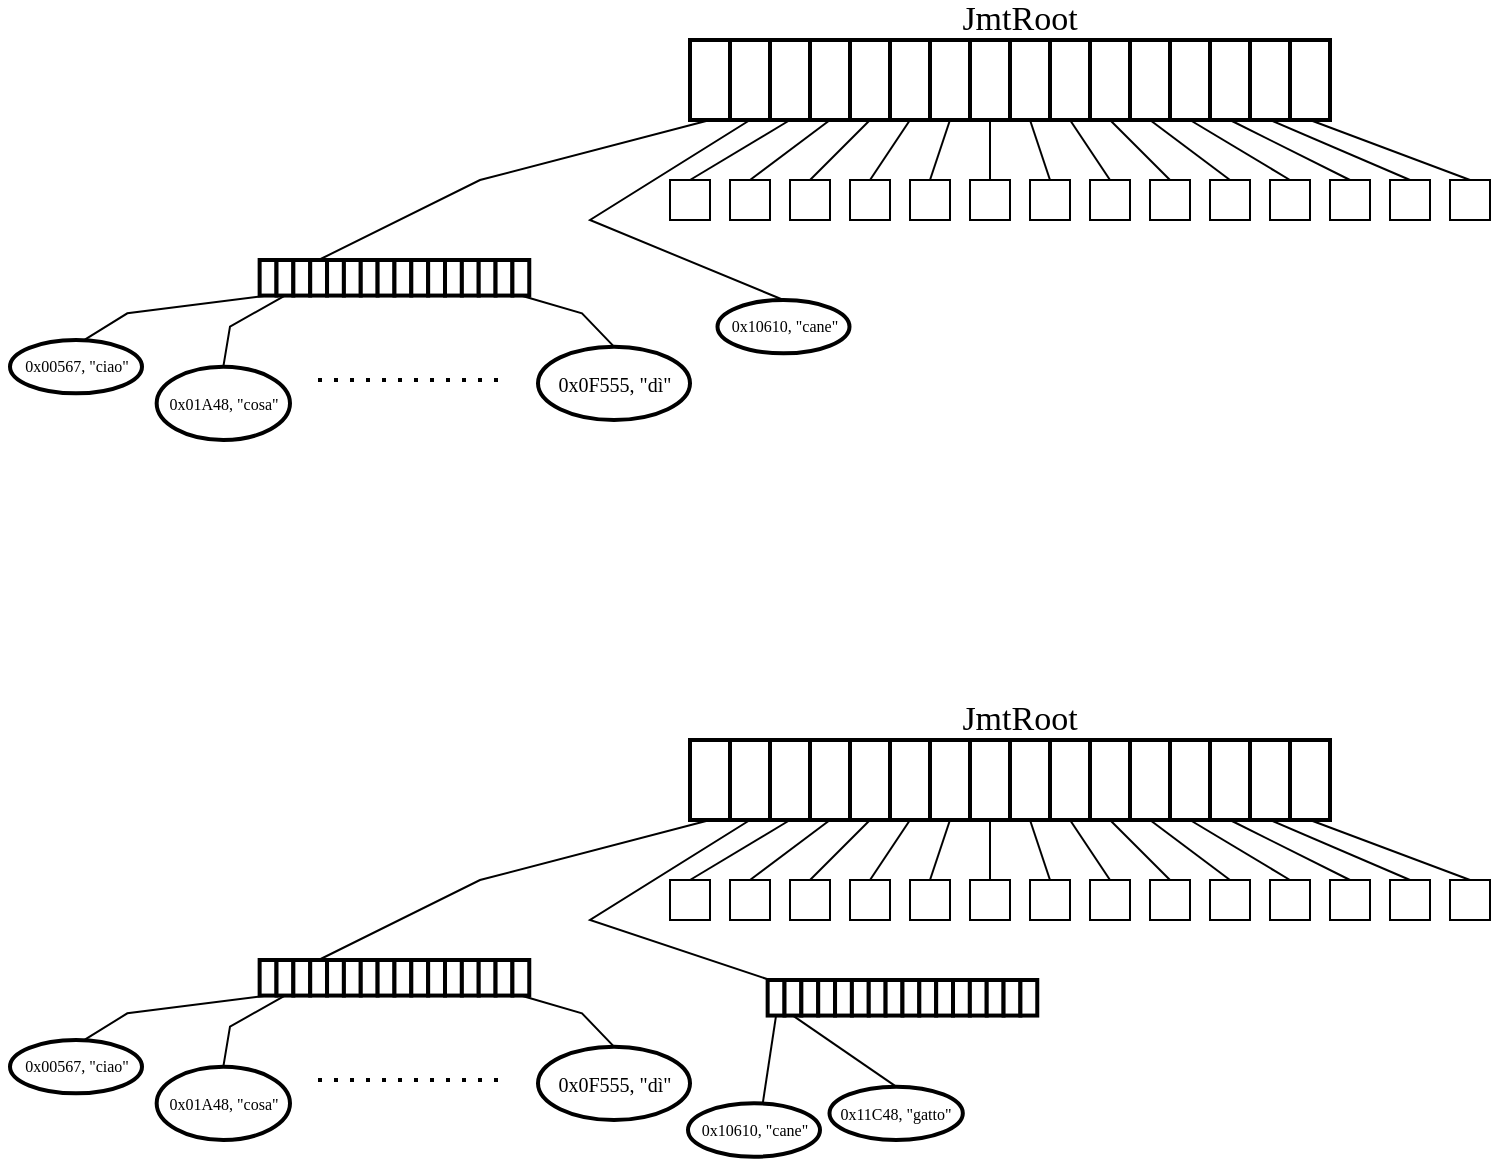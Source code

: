 <mxfile version="28.0.5">
  <diagram name="Pagina-1" id="CWtKIR6qDgWhordfSGdM">
    <mxGraphModel dx="992" dy="502" grid="1" gridSize="10" guides="1" tooltips="1" connect="1" arrows="1" fold="1" page="1" pageScale="1" pageWidth="2339" pageHeight="3300" math="0" shadow="0">
      <root>
        <mxCell id="0" />
        <mxCell id="1" parent="0" />
        <mxCell id="4qUPRxpnoBLBH63eIWVk-262" value="" style="group" vertex="1" connectable="0" parent="1">
          <mxGeometry x="320" y="460" width="470" height="90" as="geometry" />
        </mxCell>
        <mxCell id="4qUPRxpnoBLBH63eIWVk-263" value="" style="group;strokeWidth=2;" vertex="1" connectable="0" parent="4qUPRxpnoBLBH63eIWVk-262">
          <mxGeometry x="70" width="320" height="40" as="geometry" />
        </mxCell>
        <mxCell id="4qUPRxpnoBLBH63eIWVk-264" value="" style="rounded=0;whiteSpace=wrap;html=1;strokeWidth=2;" vertex="1" parent="4qUPRxpnoBLBH63eIWVk-263">
          <mxGeometry width="20" height="40" as="geometry" />
        </mxCell>
        <mxCell id="4qUPRxpnoBLBH63eIWVk-265" value="" style="rounded=0;whiteSpace=wrap;html=1;strokeWidth=2;" vertex="1" parent="4qUPRxpnoBLBH63eIWVk-263">
          <mxGeometry x="20" width="20" height="40" as="geometry" />
        </mxCell>
        <mxCell id="4qUPRxpnoBLBH63eIWVk-266" value="" style="rounded=0;whiteSpace=wrap;html=1;strokeWidth=2;" vertex="1" parent="4qUPRxpnoBLBH63eIWVk-263">
          <mxGeometry x="40" width="20" height="40" as="geometry" />
        </mxCell>
        <mxCell id="4qUPRxpnoBLBH63eIWVk-267" value="" style="rounded=0;whiteSpace=wrap;html=1;strokeWidth=2;" vertex="1" parent="4qUPRxpnoBLBH63eIWVk-263">
          <mxGeometry x="60" width="20" height="40" as="geometry" />
        </mxCell>
        <mxCell id="4qUPRxpnoBLBH63eIWVk-268" value="" style="rounded=0;whiteSpace=wrap;html=1;strokeWidth=2;" vertex="1" parent="4qUPRxpnoBLBH63eIWVk-263">
          <mxGeometry x="80" width="20" height="40" as="geometry" />
        </mxCell>
        <mxCell id="4qUPRxpnoBLBH63eIWVk-269" value="" style="rounded=0;whiteSpace=wrap;html=1;strokeWidth=2;" vertex="1" parent="4qUPRxpnoBLBH63eIWVk-263">
          <mxGeometry x="100" width="20" height="40" as="geometry" />
        </mxCell>
        <mxCell id="4qUPRxpnoBLBH63eIWVk-270" value="" style="rounded=0;whiteSpace=wrap;html=1;strokeWidth=2;" vertex="1" parent="4qUPRxpnoBLBH63eIWVk-263">
          <mxGeometry x="120" width="20" height="40" as="geometry" />
        </mxCell>
        <mxCell id="4qUPRxpnoBLBH63eIWVk-271" value="" style="rounded=0;whiteSpace=wrap;html=1;strokeWidth=2;" vertex="1" parent="4qUPRxpnoBLBH63eIWVk-263">
          <mxGeometry x="140" width="20" height="40" as="geometry" />
        </mxCell>
        <mxCell id="4qUPRxpnoBLBH63eIWVk-272" value="" style="rounded=0;whiteSpace=wrap;html=1;strokeWidth=2;" vertex="1" parent="4qUPRxpnoBLBH63eIWVk-263">
          <mxGeometry x="160" width="20" height="40" as="geometry" />
        </mxCell>
        <mxCell id="4qUPRxpnoBLBH63eIWVk-273" value="" style="rounded=0;whiteSpace=wrap;html=1;strokeWidth=2;" vertex="1" parent="4qUPRxpnoBLBH63eIWVk-263">
          <mxGeometry x="180" width="20" height="40" as="geometry" />
        </mxCell>
        <mxCell id="4qUPRxpnoBLBH63eIWVk-274" value="" style="rounded=0;whiteSpace=wrap;html=1;strokeWidth=2;" vertex="1" parent="4qUPRxpnoBLBH63eIWVk-263">
          <mxGeometry x="200" width="20" height="40" as="geometry" />
        </mxCell>
        <mxCell id="4qUPRxpnoBLBH63eIWVk-275" value="" style="rounded=0;whiteSpace=wrap;html=1;strokeWidth=2;" vertex="1" parent="4qUPRxpnoBLBH63eIWVk-263">
          <mxGeometry x="220" width="20" height="40" as="geometry" />
        </mxCell>
        <mxCell id="4qUPRxpnoBLBH63eIWVk-276" value="" style="rounded=0;whiteSpace=wrap;html=1;strokeWidth=2;" vertex="1" parent="4qUPRxpnoBLBH63eIWVk-263">
          <mxGeometry x="240" width="20" height="40" as="geometry" />
        </mxCell>
        <mxCell id="4qUPRxpnoBLBH63eIWVk-277" value="" style="rounded=0;whiteSpace=wrap;html=1;strokeWidth=2;" vertex="1" parent="4qUPRxpnoBLBH63eIWVk-263">
          <mxGeometry x="260" width="20" height="40" as="geometry" />
        </mxCell>
        <mxCell id="4qUPRxpnoBLBH63eIWVk-278" value="" style="rounded=0;whiteSpace=wrap;html=1;strokeWidth=2;" vertex="1" parent="4qUPRxpnoBLBH63eIWVk-263">
          <mxGeometry x="280" width="20" height="40" as="geometry" />
        </mxCell>
        <mxCell id="4qUPRxpnoBLBH63eIWVk-279" value="" style="rounded=0;whiteSpace=wrap;html=1;strokeWidth=2;" vertex="1" parent="4qUPRxpnoBLBH63eIWVk-263">
          <mxGeometry x="300" width="20" height="40" as="geometry" />
        </mxCell>
        <mxCell id="4qUPRxpnoBLBH63eIWVk-281" value="" style="endArrow=none;html=1;rounded=0;entryX=0.5;entryY=1;entryDx=0;entryDy=0;" edge="1" parent="4qUPRxpnoBLBH63eIWVk-262" target="4qUPRxpnoBLBH63eIWVk-265">
          <mxGeometry width="50" height="50" relative="1" as="geometry">
            <mxPoint x="110" y="120" as="sourcePoint" />
            <mxPoint x="220" y="120" as="targetPoint" />
            <Array as="points">
              <mxPoint x="20" y="90" />
            </Array>
          </mxGeometry>
        </mxCell>
        <mxCell id="4qUPRxpnoBLBH63eIWVk-282" value="" style="rounded=0;whiteSpace=wrap;html=1;" vertex="1" parent="4qUPRxpnoBLBH63eIWVk-262">
          <mxGeometry x="60" y="70" width="20" height="20" as="geometry" />
        </mxCell>
        <mxCell id="4qUPRxpnoBLBH63eIWVk-283" value="" style="endArrow=none;html=1;rounded=0;entryX=0.5;entryY=1;entryDx=0;entryDy=0;exitX=0.5;exitY=0;exitDx=0;exitDy=0;" edge="1" parent="4qUPRxpnoBLBH63eIWVk-262" source="4qUPRxpnoBLBH63eIWVk-282" target="4qUPRxpnoBLBH63eIWVk-266">
          <mxGeometry width="50" height="50" relative="1" as="geometry">
            <mxPoint x="170" y="170" as="sourcePoint" />
            <mxPoint x="220" y="120" as="targetPoint" />
          </mxGeometry>
        </mxCell>
        <mxCell id="4qUPRxpnoBLBH63eIWVk-284" value="" style="rounded=0;whiteSpace=wrap;html=1;" vertex="1" parent="4qUPRxpnoBLBH63eIWVk-262">
          <mxGeometry x="120" y="70" width="20" height="20" as="geometry" />
        </mxCell>
        <mxCell id="4qUPRxpnoBLBH63eIWVk-285" value="" style="endArrow=none;html=1;rounded=0;entryX=0.5;entryY=1;entryDx=0;entryDy=0;exitX=0.5;exitY=0;exitDx=0;exitDy=0;" edge="1" parent="4qUPRxpnoBLBH63eIWVk-262" source="4qUPRxpnoBLBH63eIWVk-284" target="4qUPRxpnoBLBH63eIWVk-268">
          <mxGeometry width="50" height="50" relative="1" as="geometry">
            <mxPoint x="170" y="170" as="sourcePoint" />
            <mxPoint x="220" y="120" as="targetPoint" />
          </mxGeometry>
        </mxCell>
        <mxCell id="4qUPRxpnoBLBH63eIWVk-286" value="" style="rounded=0;whiteSpace=wrap;html=1;" vertex="1" parent="4qUPRxpnoBLBH63eIWVk-262">
          <mxGeometry x="150" y="70" width="20" height="20" as="geometry" />
        </mxCell>
        <mxCell id="4qUPRxpnoBLBH63eIWVk-287" value="" style="endArrow=none;html=1;rounded=0;entryX=0.5;entryY=1;entryDx=0;entryDy=0;exitX=0.5;exitY=0;exitDx=0;exitDy=0;" edge="1" parent="4qUPRxpnoBLBH63eIWVk-262" source="4qUPRxpnoBLBH63eIWVk-286" target="4qUPRxpnoBLBH63eIWVk-269">
          <mxGeometry width="50" height="50" relative="1" as="geometry">
            <mxPoint x="170" y="170" as="sourcePoint" />
            <mxPoint x="220" y="120" as="targetPoint" />
          </mxGeometry>
        </mxCell>
        <mxCell id="4qUPRxpnoBLBH63eIWVk-288" value="" style="rounded=0;whiteSpace=wrap;html=1;" vertex="1" parent="4qUPRxpnoBLBH63eIWVk-262">
          <mxGeometry x="180" y="70" width="20" height="20" as="geometry" />
        </mxCell>
        <mxCell id="4qUPRxpnoBLBH63eIWVk-289" value="" style="endArrow=none;html=1;rounded=0;entryX=0.5;entryY=1;entryDx=0;entryDy=0;exitX=0.5;exitY=0;exitDx=0;exitDy=0;" edge="1" parent="4qUPRxpnoBLBH63eIWVk-262" source="4qUPRxpnoBLBH63eIWVk-288" target="4qUPRxpnoBLBH63eIWVk-270">
          <mxGeometry width="50" height="50" relative="1" as="geometry">
            <mxPoint x="170" y="170" as="sourcePoint" />
            <mxPoint x="220" y="120" as="targetPoint" />
          </mxGeometry>
        </mxCell>
        <mxCell id="4qUPRxpnoBLBH63eIWVk-290" value="" style="rounded=0;whiteSpace=wrap;html=1;" vertex="1" parent="4qUPRxpnoBLBH63eIWVk-262">
          <mxGeometry x="210" y="70" width="20" height="20" as="geometry" />
        </mxCell>
        <mxCell id="4qUPRxpnoBLBH63eIWVk-291" value="" style="endArrow=none;html=1;rounded=0;entryX=0.5;entryY=1;entryDx=0;entryDy=0;exitX=0.5;exitY=0;exitDx=0;exitDy=0;" edge="1" parent="4qUPRxpnoBLBH63eIWVk-262" source="4qUPRxpnoBLBH63eIWVk-290" target="4qUPRxpnoBLBH63eIWVk-271">
          <mxGeometry width="50" height="50" relative="1" as="geometry">
            <mxPoint x="170" y="170" as="sourcePoint" />
            <mxPoint x="220" y="120" as="targetPoint" />
          </mxGeometry>
        </mxCell>
        <mxCell id="4qUPRxpnoBLBH63eIWVk-292" value="" style="rounded=0;whiteSpace=wrap;html=1;" vertex="1" parent="4qUPRxpnoBLBH63eIWVk-262">
          <mxGeometry x="240" y="70" width="20" height="20" as="geometry" />
        </mxCell>
        <mxCell id="4qUPRxpnoBLBH63eIWVk-293" value="" style="endArrow=none;html=1;rounded=0;entryX=0.5;entryY=1;entryDx=0;entryDy=0;exitX=0.5;exitY=0;exitDx=0;exitDy=0;" edge="1" parent="4qUPRxpnoBLBH63eIWVk-262" source="4qUPRxpnoBLBH63eIWVk-292" target="4qUPRxpnoBLBH63eIWVk-272">
          <mxGeometry width="50" height="50" relative="1" as="geometry">
            <mxPoint x="170" y="170" as="sourcePoint" />
            <mxPoint x="220" y="120" as="targetPoint" />
          </mxGeometry>
        </mxCell>
        <mxCell id="4qUPRxpnoBLBH63eIWVk-294" value="" style="rounded=0;whiteSpace=wrap;html=1;" vertex="1" parent="4qUPRxpnoBLBH63eIWVk-262">
          <mxGeometry x="270" y="70" width="20" height="20" as="geometry" />
        </mxCell>
        <mxCell id="4qUPRxpnoBLBH63eIWVk-295" value="" style="endArrow=none;html=1;rounded=0;entryX=0.5;entryY=1;entryDx=0;entryDy=0;exitX=0.5;exitY=0;exitDx=0;exitDy=0;" edge="1" parent="4qUPRxpnoBLBH63eIWVk-262" source="4qUPRxpnoBLBH63eIWVk-294" target="4qUPRxpnoBLBH63eIWVk-273">
          <mxGeometry width="50" height="50" relative="1" as="geometry">
            <mxPoint x="170" y="170" as="sourcePoint" />
            <mxPoint x="220" y="120" as="targetPoint" />
          </mxGeometry>
        </mxCell>
        <mxCell id="4qUPRxpnoBLBH63eIWVk-296" value="" style="rounded=0;whiteSpace=wrap;html=1;" vertex="1" parent="4qUPRxpnoBLBH63eIWVk-262">
          <mxGeometry x="300" y="70" width="20" height="20" as="geometry" />
        </mxCell>
        <mxCell id="4qUPRxpnoBLBH63eIWVk-297" value="" style="rounded=0;whiteSpace=wrap;html=1;" vertex="1" parent="4qUPRxpnoBLBH63eIWVk-262">
          <mxGeometry x="330" y="70" width="20" height="20" as="geometry" />
        </mxCell>
        <mxCell id="4qUPRxpnoBLBH63eIWVk-298" value="" style="rounded=0;whiteSpace=wrap;html=1;" vertex="1" parent="4qUPRxpnoBLBH63eIWVk-262">
          <mxGeometry x="360" y="70" width="20" height="20" as="geometry" />
        </mxCell>
        <mxCell id="4qUPRxpnoBLBH63eIWVk-299" value="" style="endArrow=none;html=1;rounded=0;entryX=0.5;entryY=1;entryDx=0;entryDy=0;exitX=0.5;exitY=0;exitDx=0;exitDy=0;" edge="1" parent="4qUPRxpnoBLBH63eIWVk-262" source="4qUPRxpnoBLBH63eIWVk-296" target="4qUPRxpnoBLBH63eIWVk-274">
          <mxGeometry width="50" height="50" relative="1" as="geometry">
            <mxPoint x="170" y="170" as="sourcePoint" />
            <mxPoint x="220" y="120" as="targetPoint" />
          </mxGeometry>
        </mxCell>
        <mxCell id="4qUPRxpnoBLBH63eIWVk-300" value="" style="rounded=0;whiteSpace=wrap;html=1;" vertex="1" parent="4qUPRxpnoBLBH63eIWVk-262">
          <mxGeometry x="390" y="70" width="20" height="20" as="geometry" />
        </mxCell>
        <mxCell id="4qUPRxpnoBLBH63eIWVk-301" value="" style="endArrow=none;html=1;rounded=0;entryX=0.5;entryY=1;entryDx=0;entryDy=0;exitX=0.5;exitY=0;exitDx=0;exitDy=0;" edge="1" parent="4qUPRxpnoBLBH63eIWVk-262" source="4qUPRxpnoBLBH63eIWVk-297" target="4qUPRxpnoBLBH63eIWVk-275">
          <mxGeometry width="50" height="50" relative="1" as="geometry">
            <mxPoint x="170" y="170" as="sourcePoint" />
            <mxPoint x="220" y="120" as="targetPoint" />
          </mxGeometry>
        </mxCell>
        <mxCell id="4qUPRxpnoBLBH63eIWVk-302" value="" style="endArrow=none;html=1;rounded=0;entryX=0.5;entryY=1;entryDx=0;entryDy=0;exitX=0.5;exitY=0;exitDx=0;exitDy=0;" edge="1" parent="4qUPRxpnoBLBH63eIWVk-262" source="4qUPRxpnoBLBH63eIWVk-298" target="4qUPRxpnoBLBH63eIWVk-276">
          <mxGeometry width="50" height="50" relative="1" as="geometry">
            <mxPoint x="170" y="170" as="sourcePoint" />
            <mxPoint x="220" y="120" as="targetPoint" />
          </mxGeometry>
        </mxCell>
        <mxCell id="4qUPRxpnoBLBH63eIWVk-303" value="" style="endArrow=none;html=1;rounded=0;entryX=0.5;entryY=1;entryDx=0;entryDy=0;exitX=0.5;exitY=0;exitDx=0;exitDy=0;" edge="1" parent="4qUPRxpnoBLBH63eIWVk-262" source="4qUPRxpnoBLBH63eIWVk-300" target="4qUPRxpnoBLBH63eIWVk-277">
          <mxGeometry width="50" height="50" relative="1" as="geometry">
            <mxPoint x="170" y="170" as="sourcePoint" />
            <mxPoint x="220" y="120" as="targetPoint" />
          </mxGeometry>
        </mxCell>
        <mxCell id="4qUPRxpnoBLBH63eIWVk-304" value="" style="rounded=0;whiteSpace=wrap;html=1;" vertex="1" parent="4qUPRxpnoBLBH63eIWVk-262">
          <mxGeometry x="420" y="70" width="20" height="20" as="geometry" />
        </mxCell>
        <mxCell id="4qUPRxpnoBLBH63eIWVk-305" value="" style="endArrow=none;html=1;rounded=0;entryX=0.5;entryY=1;entryDx=0;entryDy=0;exitX=0.5;exitY=0;exitDx=0;exitDy=0;" edge="1" parent="4qUPRxpnoBLBH63eIWVk-262" source="4qUPRxpnoBLBH63eIWVk-304" target="4qUPRxpnoBLBH63eIWVk-278">
          <mxGeometry width="50" height="50" relative="1" as="geometry">
            <mxPoint x="260" y="170" as="sourcePoint" />
            <mxPoint x="310" y="120" as="targetPoint" />
          </mxGeometry>
        </mxCell>
        <mxCell id="4qUPRxpnoBLBH63eIWVk-306" value="" style="rounded=0;whiteSpace=wrap;html=1;" vertex="1" parent="4qUPRxpnoBLBH63eIWVk-262">
          <mxGeometry x="90" y="70" width="20" height="20" as="geometry" />
        </mxCell>
        <mxCell id="4qUPRxpnoBLBH63eIWVk-307" value="" style="endArrow=none;html=1;rounded=0;exitX=0.5;exitY=0;exitDx=0;exitDy=0;entryX=0.5;entryY=1;entryDx=0;entryDy=0;" edge="1" parent="4qUPRxpnoBLBH63eIWVk-262" source="4qUPRxpnoBLBH63eIWVk-306" target="4qUPRxpnoBLBH63eIWVk-267">
          <mxGeometry width="50" height="50" relative="1" as="geometry">
            <mxPoint x="130" y="100" as="sourcePoint" />
            <mxPoint x="180" y="50" as="targetPoint" />
          </mxGeometry>
        </mxCell>
        <mxCell id="4qUPRxpnoBLBH63eIWVk-308" value="" style="rounded=0;whiteSpace=wrap;html=1;" vertex="1" parent="4qUPRxpnoBLBH63eIWVk-262">
          <mxGeometry x="450" y="70" width="20" height="20" as="geometry" />
        </mxCell>
        <mxCell id="4qUPRxpnoBLBH63eIWVk-309" value="" style="endArrow=none;html=1;rounded=0;entryX=0.5;entryY=1;entryDx=0;entryDy=0;exitX=0.5;exitY=0;exitDx=0;exitDy=0;" edge="1" parent="4qUPRxpnoBLBH63eIWVk-262" source="4qUPRxpnoBLBH63eIWVk-308" target="4qUPRxpnoBLBH63eIWVk-279">
          <mxGeometry width="50" height="50" relative="1" as="geometry">
            <mxPoint x="460" y="60" as="sourcePoint" />
            <mxPoint x="270" y="100" as="targetPoint" />
          </mxGeometry>
        </mxCell>
        <mxCell id="4qUPRxpnoBLBH63eIWVk-311" value="" style="endArrow=none;html=1;rounded=0;entryX=0.5;entryY=1;entryDx=0;entryDy=0;exitX=0.5;exitY=0;exitDx=0;exitDy=0;" edge="1" parent="1" source="4qUPRxpnoBLBH63eIWVk-317" target="4qUPRxpnoBLBH63eIWVk-264">
          <mxGeometry width="50" height="50" relative="1" as="geometry">
            <mxPoint x="240" y="550" as="sourcePoint" />
            <mxPoint x="360" y="500" as="targetPoint" />
            <Array as="points">
              <mxPoint x="285" y="530" />
            </Array>
          </mxGeometry>
        </mxCell>
        <mxCell id="4qUPRxpnoBLBH63eIWVk-361" value="JmtRoot" style="text;html=1;align=center;verticalAlign=middle;whiteSpace=wrap;rounded=0;fontFamily=Times New Roman;fontSize=17;" vertex="1" parent="1">
          <mxGeometry x="525" y="440" width="60" height="20" as="geometry" />
        </mxCell>
        <mxCell id="4qUPRxpnoBLBH63eIWVk-374" value="" style="group" vertex="1" connectable="0" parent="1">
          <mxGeometry x="50" y="570" width="340" height="90" as="geometry" />
        </mxCell>
        <mxCell id="4qUPRxpnoBLBH63eIWVk-312" value="ì" style="group" vertex="1" connectable="0" parent="4qUPRxpnoBLBH63eIWVk-374">
          <mxGeometry x="95.333" width="198" height="40" as="geometry" />
        </mxCell>
        <mxCell id="4qUPRxpnoBLBH63eIWVk-313" value="" style="group;strokeWidth=2;" vertex="1" connectable="0" parent="4qUPRxpnoBLBH63eIWVk-312">
          <mxGeometry x="29.489" width="134.809" height="17.778" as="geometry" />
        </mxCell>
        <mxCell id="4qUPRxpnoBLBH63eIWVk-314" value="" style="rounded=0;whiteSpace=wrap;html=1;strokeWidth=2;" vertex="1" parent="4qUPRxpnoBLBH63eIWVk-313">
          <mxGeometry width="8.426" height="17.778" as="geometry" />
        </mxCell>
        <mxCell id="4qUPRxpnoBLBH63eIWVk-315" value="" style="rounded=0;whiteSpace=wrap;html=1;strokeWidth=2;" vertex="1" parent="4qUPRxpnoBLBH63eIWVk-313">
          <mxGeometry x="8.426" width="8.426" height="17.778" as="geometry" />
        </mxCell>
        <mxCell id="4qUPRxpnoBLBH63eIWVk-316" value="" style="rounded=0;whiteSpace=wrap;html=1;strokeWidth=2;" vertex="1" parent="4qUPRxpnoBLBH63eIWVk-313">
          <mxGeometry x="16.851" width="8.426" height="17.778" as="geometry" />
        </mxCell>
        <mxCell id="4qUPRxpnoBLBH63eIWVk-317" value="" style="rounded=0;whiteSpace=wrap;html=1;strokeWidth=2;" vertex="1" parent="4qUPRxpnoBLBH63eIWVk-313">
          <mxGeometry x="25.277" width="8.426" height="17.778" as="geometry" />
        </mxCell>
        <mxCell id="4qUPRxpnoBLBH63eIWVk-318" value="" style="rounded=0;whiteSpace=wrap;html=1;strokeWidth=2;" vertex="1" parent="4qUPRxpnoBLBH63eIWVk-313">
          <mxGeometry x="33.702" width="8.426" height="17.778" as="geometry" />
        </mxCell>
        <mxCell id="4qUPRxpnoBLBH63eIWVk-319" value="" style="rounded=0;whiteSpace=wrap;html=1;strokeWidth=2;" vertex="1" parent="4qUPRxpnoBLBH63eIWVk-313">
          <mxGeometry x="42.128" width="8.426" height="17.778" as="geometry" />
        </mxCell>
        <mxCell id="4qUPRxpnoBLBH63eIWVk-320" value="" style="rounded=0;whiteSpace=wrap;html=1;strokeWidth=2;" vertex="1" parent="4qUPRxpnoBLBH63eIWVk-313">
          <mxGeometry x="50.553" width="8.426" height="17.778" as="geometry" />
        </mxCell>
        <mxCell id="4qUPRxpnoBLBH63eIWVk-321" value="" style="rounded=0;whiteSpace=wrap;html=1;strokeWidth=2;" vertex="1" parent="4qUPRxpnoBLBH63eIWVk-313">
          <mxGeometry x="58.979" width="8.426" height="17.778" as="geometry" />
        </mxCell>
        <mxCell id="4qUPRxpnoBLBH63eIWVk-322" value="" style="rounded=0;whiteSpace=wrap;html=1;strokeWidth=2;" vertex="1" parent="4qUPRxpnoBLBH63eIWVk-313">
          <mxGeometry x="67.404" width="8.426" height="17.778" as="geometry" />
        </mxCell>
        <mxCell id="4qUPRxpnoBLBH63eIWVk-323" value="" style="rounded=0;whiteSpace=wrap;html=1;strokeWidth=2;" vertex="1" parent="4qUPRxpnoBLBH63eIWVk-313">
          <mxGeometry x="75.83" width="8.426" height="17.778" as="geometry" />
        </mxCell>
        <mxCell id="4qUPRxpnoBLBH63eIWVk-324" value="" style="rounded=0;whiteSpace=wrap;html=1;strokeWidth=2;" vertex="1" parent="4qUPRxpnoBLBH63eIWVk-313">
          <mxGeometry x="84.255" width="8.426" height="17.778" as="geometry" />
        </mxCell>
        <mxCell id="4qUPRxpnoBLBH63eIWVk-325" value="" style="rounded=0;whiteSpace=wrap;html=1;strokeWidth=2;" vertex="1" parent="4qUPRxpnoBLBH63eIWVk-313">
          <mxGeometry x="92.681" width="8.426" height="17.778" as="geometry" />
        </mxCell>
        <mxCell id="4qUPRxpnoBLBH63eIWVk-326" value="" style="rounded=0;whiteSpace=wrap;html=1;strokeWidth=2;" vertex="1" parent="4qUPRxpnoBLBH63eIWVk-313">
          <mxGeometry x="101.106" width="8.426" height="17.778" as="geometry" />
        </mxCell>
        <mxCell id="4qUPRxpnoBLBH63eIWVk-327" value="" style="rounded=0;whiteSpace=wrap;html=1;strokeWidth=2;" vertex="1" parent="4qUPRxpnoBLBH63eIWVk-313">
          <mxGeometry x="109.532" width="8.426" height="17.778" as="geometry" />
        </mxCell>
        <mxCell id="4qUPRxpnoBLBH63eIWVk-328" value="" style="rounded=0;whiteSpace=wrap;html=1;strokeWidth=2;" vertex="1" parent="4qUPRxpnoBLBH63eIWVk-313">
          <mxGeometry x="117.957" width="8.426" height="17.778" as="geometry" />
        </mxCell>
        <mxCell id="4qUPRxpnoBLBH63eIWVk-329" value="" style="rounded=0;whiteSpace=wrap;html=1;strokeWidth=2;" vertex="1" parent="4qUPRxpnoBLBH63eIWVk-313">
          <mxGeometry x="126.383" width="8.426" height="17.778" as="geometry" />
        </mxCell>
        <mxCell id="4qUPRxpnoBLBH63eIWVk-360" value="" style="endArrow=none;html=1;rounded=0;entryX=0.5;entryY=1;entryDx=0;entryDy=0;exitX=0.567;exitY=-0.008;exitDx=0;exitDy=0;exitPerimeter=0;" edge="1" parent="4qUPRxpnoBLBH63eIWVk-374" source="4qUPRxpnoBLBH63eIWVk-366" target="4qUPRxpnoBLBH63eIWVk-314">
          <mxGeometry width="50" height="50" relative="1" as="geometry">
            <mxPoint x="36.667" y="40" as="sourcePoint" />
            <mxPoint x="93.133" y="6.667" as="targetPoint" />
            <Array as="points">
              <mxPoint x="58.667" y="26.667" />
            </Array>
          </mxGeometry>
        </mxCell>
        <mxCell id="4qUPRxpnoBLBH63eIWVk-364" value="" style="ellipse;whiteSpace=wrap;html=1;strokeWidth=2;fillColor=default;" vertex="1" parent="4qUPRxpnoBLBH63eIWVk-374">
          <mxGeometry x="73.33" y="53.33" width="66.67" height="36.67" as="geometry" />
        </mxCell>
        <mxCell id="4qUPRxpnoBLBH63eIWVk-365" value="&lt;font face=&quot;Times New Roman&quot;&gt;0x01A48, &quot;cosa&quot;&lt;/font&gt;" style="text;html=1;align=center;verticalAlign=middle;whiteSpace=wrap;rounded=0;labelBackgroundColor=default;fontSize=8;" vertex="1" parent="4qUPRxpnoBLBH63eIWVk-374">
          <mxGeometry x="66.54" y="60" width="80.25" height="23.33" as="geometry" />
        </mxCell>
        <mxCell id="4qUPRxpnoBLBH63eIWVk-366" value="" style="ellipse;whiteSpace=wrap;html=1;strokeWidth=2;" vertex="1" parent="4qUPRxpnoBLBH63eIWVk-374">
          <mxGeometry y="40" width="66" height="26.667" as="geometry" />
        </mxCell>
        <mxCell id="4qUPRxpnoBLBH63eIWVk-367" value="&lt;font face=&quot;Times New Roman&quot;&gt;0x00567, &quot;ciao&quot;&lt;/font&gt;" style="text;html=1;align=center;verticalAlign=middle;whiteSpace=wrap;rounded=0;labelBackgroundColor=default;fontSize=8;" vertex="1" parent="4qUPRxpnoBLBH63eIWVk-374">
          <mxGeometry x="-4.25" y="43.33" width="74.5" height="20" as="geometry" />
        </mxCell>
        <mxCell id="4qUPRxpnoBLBH63eIWVk-331" value="" style="endArrow=none;html=1;rounded=0;entryX=0.5;entryY=1;entryDx=0;entryDy=0;exitX=0.5;exitY=0;exitDx=0;exitDy=0;" edge="1" parent="4qUPRxpnoBLBH63eIWVk-374" source="4qUPRxpnoBLBH63eIWVk-364" target="4qUPRxpnoBLBH63eIWVk-315">
          <mxGeometry width="50" height="50" relative="1" as="geometry">
            <mxPoint x="110.0" y="60" as="sourcePoint" />
            <mxPoint x="188.014" y="53.333" as="targetPoint" />
            <Array as="points">
              <mxPoint x="110.0" y="33.333" />
            </Array>
          </mxGeometry>
        </mxCell>
        <mxCell id="4qUPRxpnoBLBH63eIWVk-371" value="" style="group" vertex="1" connectable="0" parent="4qUPRxpnoBLBH63eIWVk-374">
          <mxGeometry x="264" y="43.33" width="76" height="36.67" as="geometry" />
        </mxCell>
        <mxCell id="4qUPRxpnoBLBH63eIWVk-369" value="" style="ellipse;whiteSpace=wrap;html=1;strokeWidth=2;" vertex="1" parent="4qUPRxpnoBLBH63eIWVk-371">
          <mxGeometry width="76" height="36.67" as="geometry" />
        </mxCell>
        <mxCell id="4qUPRxpnoBLBH63eIWVk-370" value="&lt;font face=&quot;Times New Roman&quot;&gt;0x0F555, &quot;dì&quot;&lt;/font&gt;" style="text;html=1;align=center;verticalAlign=middle;whiteSpace=wrap;rounded=0;labelBackgroundColor=default;fontSize=10;" vertex="1" parent="4qUPRxpnoBLBH63eIWVk-371">
          <mxGeometry x="8.333" y="4.584" width="61.222" height="27.503" as="geometry" />
        </mxCell>
        <mxCell id="4qUPRxpnoBLBH63eIWVk-359" value="" style="endArrow=none;html=1;rounded=0;entryX=0.5;entryY=1;entryDx=0;entryDy=0;exitX=0.5;exitY=0;exitDx=0;exitDy=0;" edge="1" parent="4qUPRxpnoBLBH63eIWVk-374" source="4qUPRxpnoBLBH63eIWVk-369" target="4qUPRxpnoBLBH63eIWVk-329">
          <mxGeometry width="50" height="50" relative="1" as="geometry">
            <mxPoint x="289.121" y="31.111" as="sourcePoint" />
            <mxPoint x="209.078" y="44.444" as="targetPoint" />
            <Array as="points">
              <mxPoint x="286" y="26.667" />
            </Array>
          </mxGeometry>
        </mxCell>
        <mxCell id="4qUPRxpnoBLBH63eIWVk-373" value="" style="endArrow=none;dashed=1;html=1;dashPattern=1 3;strokeWidth=2;rounded=0;" edge="1" parent="4qUPRxpnoBLBH63eIWVk-374">
          <mxGeometry width="50" height="50" relative="1" as="geometry">
            <mxPoint x="154" y="60" as="sourcePoint" />
            <mxPoint x="249.333" y="60" as="targetPoint" />
          </mxGeometry>
        </mxCell>
        <mxCell id="4qUPRxpnoBLBH63eIWVk-405" value="" style="group;strokeWidth=2;" vertex="1" connectable="0" parent="1">
          <mxGeometry x="428.823" y="580" width="134.809" height="17.778" as="geometry" />
        </mxCell>
        <mxCell id="4qUPRxpnoBLBH63eIWVk-406" value="" style="rounded=0;whiteSpace=wrap;html=1;strokeWidth=2;" vertex="1" parent="4qUPRxpnoBLBH63eIWVk-405">
          <mxGeometry width="8.426" height="17.778" as="geometry" />
        </mxCell>
        <mxCell id="4qUPRxpnoBLBH63eIWVk-407" value="" style="rounded=0;whiteSpace=wrap;html=1;strokeWidth=2;" vertex="1" parent="4qUPRxpnoBLBH63eIWVk-405">
          <mxGeometry x="8.426" width="8.426" height="17.778" as="geometry" />
        </mxCell>
        <mxCell id="4qUPRxpnoBLBH63eIWVk-408" value="" style="rounded=0;whiteSpace=wrap;html=1;strokeWidth=2;" vertex="1" parent="4qUPRxpnoBLBH63eIWVk-405">
          <mxGeometry x="16.851" width="8.426" height="17.778" as="geometry" />
        </mxCell>
        <mxCell id="4qUPRxpnoBLBH63eIWVk-409" value="" style="rounded=0;whiteSpace=wrap;html=1;strokeWidth=2;" vertex="1" parent="4qUPRxpnoBLBH63eIWVk-405">
          <mxGeometry x="25.277" width="8.426" height="17.778" as="geometry" />
        </mxCell>
        <mxCell id="4qUPRxpnoBLBH63eIWVk-410" value="" style="rounded=0;whiteSpace=wrap;html=1;strokeWidth=2;" vertex="1" parent="4qUPRxpnoBLBH63eIWVk-405">
          <mxGeometry x="33.702" width="8.426" height="17.778" as="geometry" />
        </mxCell>
        <mxCell id="4qUPRxpnoBLBH63eIWVk-411" value="" style="rounded=0;whiteSpace=wrap;html=1;strokeWidth=2;" vertex="1" parent="4qUPRxpnoBLBH63eIWVk-405">
          <mxGeometry x="42.128" width="8.426" height="17.778" as="geometry" />
        </mxCell>
        <mxCell id="4qUPRxpnoBLBH63eIWVk-412" value="" style="rounded=0;whiteSpace=wrap;html=1;strokeWidth=2;" vertex="1" parent="4qUPRxpnoBLBH63eIWVk-405">
          <mxGeometry x="50.553" width="8.426" height="17.778" as="geometry" />
        </mxCell>
        <mxCell id="4qUPRxpnoBLBH63eIWVk-413" value="" style="rounded=0;whiteSpace=wrap;html=1;strokeWidth=2;" vertex="1" parent="4qUPRxpnoBLBH63eIWVk-405">
          <mxGeometry x="58.979" width="8.426" height="17.778" as="geometry" />
        </mxCell>
        <mxCell id="4qUPRxpnoBLBH63eIWVk-414" value="" style="rounded=0;whiteSpace=wrap;html=1;strokeWidth=2;" vertex="1" parent="4qUPRxpnoBLBH63eIWVk-405">
          <mxGeometry x="67.404" width="8.426" height="17.778" as="geometry" />
        </mxCell>
        <mxCell id="4qUPRxpnoBLBH63eIWVk-415" value="" style="rounded=0;whiteSpace=wrap;html=1;strokeWidth=2;" vertex="1" parent="4qUPRxpnoBLBH63eIWVk-405">
          <mxGeometry x="75.83" width="8.426" height="17.778" as="geometry" />
        </mxCell>
        <mxCell id="4qUPRxpnoBLBH63eIWVk-416" value="" style="rounded=0;whiteSpace=wrap;html=1;strokeWidth=2;" vertex="1" parent="4qUPRxpnoBLBH63eIWVk-405">
          <mxGeometry x="84.255" width="8.426" height="17.778" as="geometry" />
        </mxCell>
        <mxCell id="4qUPRxpnoBLBH63eIWVk-417" value="" style="rounded=0;whiteSpace=wrap;html=1;strokeWidth=2;" vertex="1" parent="4qUPRxpnoBLBH63eIWVk-405">
          <mxGeometry x="92.681" width="8.426" height="17.778" as="geometry" />
        </mxCell>
        <mxCell id="4qUPRxpnoBLBH63eIWVk-418" value="" style="rounded=0;whiteSpace=wrap;html=1;strokeWidth=2;" vertex="1" parent="4qUPRxpnoBLBH63eIWVk-405">
          <mxGeometry x="101.106" width="8.426" height="17.778" as="geometry" />
        </mxCell>
        <mxCell id="4qUPRxpnoBLBH63eIWVk-419" value="" style="rounded=0;whiteSpace=wrap;html=1;strokeWidth=2;" vertex="1" parent="4qUPRxpnoBLBH63eIWVk-405">
          <mxGeometry x="109.532" width="8.426" height="17.778" as="geometry" />
        </mxCell>
        <mxCell id="4qUPRxpnoBLBH63eIWVk-420" value="" style="rounded=0;whiteSpace=wrap;html=1;strokeWidth=2;" vertex="1" parent="4qUPRxpnoBLBH63eIWVk-405">
          <mxGeometry x="117.957" width="8.426" height="17.778" as="geometry" />
        </mxCell>
        <mxCell id="4qUPRxpnoBLBH63eIWVk-421" value="" style="rounded=0;whiteSpace=wrap;html=1;strokeWidth=2;" vertex="1" parent="4qUPRxpnoBLBH63eIWVk-405">
          <mxGeometry x="126.383" width="8.426" height="17.778" as="geometry" />
        </mxCell>
        <mxCell id="4qUPRxpnoBLBH63eIWVk-422" value="" style="endArrow=none;html=1;rounded=0;entryX=0.5;entryY=1;entryDx=0;entryDy=0;exitX=0.567;exitY=-0.008;exitDx=0;exitDy=0;exitPerimeter=0;" edge="1" parent="1" source="4qUPRxpnoBLBH63eIWVk-425" target="4qUPRxpnoBLBH63eIWVk-406">
          <mxGeometry width="50" height="50" relative="1" as="geometry">
            <mxPoint x="340.667" y="620" as="sourcePoint" />
            <mxPoint x="397.133" y="586.667" as="targetPoint" />
            <Array as="points" />
          </mxGeometry>
        </mxCell>
        <mxCell id="4qUPRxpnoBLBH63eIWVk-423" value="" style="ellipse;whiteSpace=wrap;html=1;strokeWidth=2;fillColor=default;" vertex="1" parent="1">
          <mxGeometry x="459.75" y="633.33" width="66.67" height="26.67" as="geometry" />
        </mxCell>
        <mxCell id="4qUPRxpnoBLBH63eIWVk-424" value="&lt;font face=&quot;Times New Roman&quot;&gt;0x11C48, &quot;gatto&quot;&lt;/font&gt;" style="text;html=1;align=center;verticalAlign=middle;whiteSpace=wrap;rounded=0;labelBackgroundColor=default;fontSize=8;" vertex="1" parent="1">
          <mxGeometry x="452.96" y="636.67" width="80.25" height="20" as="geometry" />
        </mxCell>
        <mxCell id="4qUPRxpnoBLBH63eIWVk-425" value="" style="ellipse;whiteSpace=wrap;html=1;strokeWidth=2;" vertex="1" parent="1">
          <mxGeometry x="389" y="641.67" width="66" height="26.667" as="geometry" />
        </mxCell>
        <mxCell id="4qUPRxpnoBLBH63eIWVk-426" value="&lt;font face=&quot;Times New Roman&quot;&gt;0x10610, &quot;cane&quot;&lt;/font&gt;" style="text;html=1;align=center;verticalAlign=middle;whiteSpace=wrap;rounded=0;labelBackgroundColor=default;fontSize=8;" vertex="1" parent="1">
          <mxGeometry x="385.25" y="645" width="74.5" height="20" as="geometry" />
        </mxCell>
        <mxCell id="4qUPRxpnoBLBH63eIWVk-427" value="" style="endArrow=none;html=1;rounded=0;entryX=0.5;entryY=1;entryDx=0;entryDy=0;exitX=0.5;exitY=0;exitDx=0;exitDy=0;" edge="1" parent="1" source="4qUPRxpnoBLBH63eIWVk-423" target="4qUPRxpnoBLBH63eIWVk-407">
          <mxGeometry width="50" height="50" relative="1" as="geometry">
            <mxPoint x="414" y="640" as="sourcePoint" />
            <mxPoint x="492.014" y="633.333" as="targetPoint" />
            <Array as="points" />
          </mxGeometry>
        </mxCell>
        <mxCell id="4qUPRxpnoBLBH63eIWVk-536" value="" style="group" vertex="1" connectable="0" parent="1">
          <mxGeometry x="320" y="110" width="470" height="90" as="geometry" />
        </mxCell>
        <mxCell id="4qUPRxpnoBLBH63eIWVk-537" value="" style="group;strokeWidth=2;" vertex="1" connectable="0" parent="4qUPRxpnoBLBH63eIWVk-536">
          <mxGeometry x="70" width="320" height="40" as="geometry" />
        </mxCell>
        <mxCell id="4qUPRxpnoBLBH63eIWVk-538" value="" style="rounded=0;whiteSpace=wrap;html=1;strokeWidth=2;" vertex="1" parent="4qUPRxpnoBLBH63eIWVk-537">
          <mxGeometry width="20" height="40" as="geometry" />
        </mxCell>
        <mxCell id="4qUPRxpnoBLBH63eIWVk-539" value="" style="rounded=0;whiteSpace=wrap;html=1;strokeWidth=2;" vertex="1" parent="4qUPRxpnoBLBH63eIWVk-537">
          <mxGeometry x="20" width="20" height="40" as="geometry" />
        </mxCell>
        <mxCell id="4qUPRxpnoBLBH63eIWVk-540" value="" style="rounded=0;whiteSpace=wrap;html=1;strokeWidth=2;" vertex="1" parent="4qUPRxpnoBLBH63eIWVk-537">
          <mxGeometry x="40" width="20" height="40" as="geometry" />
        </mxCell>
        <mxCell id="4qUPRxpnoBLBH63eIWVk-541" value="" style="rounded=0;whiteSpace=wrap;html=1;strokeWidth=2;" vertex="1" parent="4qUPRxpnoBLBH63eIWVk-537">
          <mxGeometry x="60" width="20" height="40" as="geometry" />
        </mxCell>
        <mxCell id="4qUPRxpnoBLBH63eIWVk-542" value="" style="rounded=0;whiteSpace=wrap;html=1;strokeWidth=2;" vertex="1" parent="4qUPRxpnoBLBH63eIWVk-537">
          <mxGeometry x="80" width="20" height="40" as="geometry" />
        </mxCell>
        <mxCell id="4qUPRxpnoBLBH63eIWVk-543" value="" style="rounded=0;whiteSpace=wrap;html=1;strokeWidth=2;" vertex="1" parent="4qUPRxpnoBLBH63eIWVk-537">
          <mxGeometry x="100" width="20" height="40" as="geometry" />
        </mxCell>
        <mxCell id="4qUPRxpnoBLBH63eIWVk-544" value="" style="rounded=0;whiteSpace=wrap;html=1;strokeWidth=2;" vertex="1" parent="4qUPRxpnoBLBH63eIWVk-537">
          <mxGeometry x="120" width="20" height="40" as="geometry" />
        </mxCell>
        <mxCell id="4qUPRxpnoBLBH63eIWVk-545" value="" style="rounded=0;whiteSpace=wrap;html=1;strokeWidth=2;" vertex="1" parent="4qUPRxpnoBLBH63eIWVk-537">
          <mxGeometry x="140" width="20" height="40" as="geometry" />
        </mxCell>
        <mxCell id="4qUPRxpnoBLBH63eIWVk-546" value="" style="rounded=0;whiteSpace=wrap;html=1;strokeWidth=2;" vertex="1" parent="4qUPRxpnoBLBH63eIWVk-537">
          <mxGeometry x="160" width="20" height="40" as="geometry" />
        </mxCell>
        <mxCell id="4qUPRxpnoBLBH63eIWVk-547" value="" style="rounded=0;whiteSpace=wrap;html=1;strokeWidth=2;" vertex="1" parent="4qUPRxpnoBLBH63eIWVk-537">
          <mxGeometry x="180" width="20" height="40" as="geometry" />
        </mxCell>
        <mxCell id="4qUPRxpnoBLBH63eIWVk-548" value="" style="rounded=0;whiteSpace=wrap;html=1;strokeWidth=2;" vertex="1" parent="4qUPRxpnoBLBH63eIWVk-537">
          <mxGeometry x="200" width="20" height="40" as="geometry" />
        </mxCell>
        <mxCell id="4qUPRxpnoBLBH63eIWVk-549" value="" style="rounded=0;whiteSpace=wrap;html=1;strokeWidth=2;" vertex="1" parent="4qUPRxpnoBLBH63eIWVk-537">
          <mxGeometry x="220" width="20" height="40" as="geometry" />
        </mxCell>
        <mxCell id="4qUPRxpnoBLBH63eIWVk-550" value="" style="rounded=0;whiteSpace=wrap;html=1;strokeWidth=2;" vertex="1" parent="4qUPRxpnoBLBH63eIWVk-537">
          <mxGeometry x="240" width="20" height="40" as="geometry" />
        </mxCell>
        <mxCell id="4qUPRxpnoBLBH63eIWVk-551" value="" style="rounded=0;whiteSpace=wrap;html=1;strokeWidth=2;" vertex="1" parent="4qUPRxpnoBLBH63eIWVk-537">
          <mxGeometry x="260" width="20" height="40" as="geometry" />
        </mxCell>
        <mxCell id="4qUPRxpnoBLBH63eIWVk-552" value="" style="rounded=0;whiteSpace=wrap;html=1;strokeWidth=2;" vertex="1" parent="4qUPRxpnoBLBH63eIWVk-537">
          <mxGeometry x="280" width="20" height="40" as="geometry" />
        </mxCell>
        <mxCell id="4qUPRxpnoBLBH63eIWVk-553" value="" style="rounded=0;whiteSpace=wrap;html=1;strokeWidth=2;" vertex="1" parent="4qUPRxpnoBLBH63eIWVk-537">
          <mxGeometry x="300" width="20" height="40" as="geometry" />
        </mxCell>
        <mxCell id="4qUPRxpnoBLBH63eIWVk-555" value="" style="rounded=0;whiteSpace=wrap;html=1;" vertex="1" parent="4qUPRxpnoBLBH63eIWVk-536">
          <mxGeometry x="60" y="70" width="20" height="20" as="geometry" />
        </mxCell>
        <mxCell id="4qUPRxpnoBLBH63eIWVk-556" value="" style="endArrow=none;html=1;rounded=0;entryX=0.5;entryY=1;entryDx=0;entryDy=0;exitX=0.5;exitY=0;exitDx=0;exitDy=0;" edge="1" parent="4qUPRxpnoBLBH63eIWVk-536" source="4qUPRxpnoBLBH63eIWVk-555" target="4qUPRxpnoBLBH63eIWVk-540">
          <mxGeometry width="50" height="50" relative="1" as="geometry">
            <mxPoint x="170" y="170" as="sourcePoint" />
            <mxPoint x="220" y="120" as="targetPoint" />
          </mxGeometry>
        </mxCell>
        <mxCell id="4qUPRxpnoBLBH63eIWVk-557" value="" style="rounded=0;whiteSpace=wrap;html=1;" vertex="1" parent="4qUPRxpnoBLBH63eIWVk-536">
          <mxGeometry x="120" y="70" width="20" height="20" as="geometry" />
        </mxCell>
        <mxCell id="4qUPRxpnoBLBH63eIWVk-558" value="" style="endArrow=none;html=1;rounded=0;entryX=0.5;entryY=1;entryDx=0;entryDy=0;exitX=0.5;exitY=0;exitDx=0;exitDy=0;" edge="1" parent="4qUPRxpnoBLBH63eIWVk-536" source="4qUPRxpnoBLBH63eIWVk-557" target="4qUPRxpnoBLBH63eIWVk-542">
          <mxGeometry width="50" height="50" relative="1" as="geometry">
            <mxPoint x="170" y="170" as="sourcePoint" />
            <mxPoint x="220" y="120" as="targetPoint" />
          </mxGeometry>
        </mxCell>
        <mxCell id="4qUPRxpnoBLBH63eIWVk-559" value="" style="rounded=0;whiteSpace=wrap;html=1;" vertex="1" parent="4qUPRxpnoBLBH63eIWVk-536">
          <mxGeometry x="150" y="70" width="20" height="20" as="geometry" />
        </mxCell>
        <mxCell id="4qUPRxpnoBLBH63eIWVk-560" value="" style="endArrow=none;html=1;rounded=0;entryX=0.5;entryY=1;entryDx=0;entryDy=0;exitX=0.5;exitY=0;exitDx=0;exitDy=0;" edge="1" parent="4qUPRxpnoBLBH63eIWVk-536" source="4qUPRxpnoBLBH63eIWVk-559" target="4qUPRxpnoBLBH63eIWVk-543">
          <mxGeometry width="50" height="50" relative="1" as="geometry">
            <mxPoint x="170" y="170" as="sourcePoint" />
            <mxPoint x="220" y="120" as="targetPoint" />
          </mxGeometry>
        </mxCell>
        <mxCell id="4qUPRxpnoBLBH63eIWVk-561" value="" style="rounded=0;whiteSpace=wrap;html=1;" vertex="1" parent="4qUPRxpnoBLBH63eIWVk-536">
          <mxGeometry x="180" y="70" width="20" height="20" as="geometry" />
        </mxCell>
        <mxCell id="4qUPRxpnoBLBH63eIWVk-562" value="" style="endArrow=none;html=1;rounded=0;entryX=0.5;entryY=1;entryDx=0;entryDy=0;exitX=0.5;exitY=0;exitDx=0;exitDy=0;" edge="1" parent="4qUPRxpnoBLBH63eIWVk-536" source="4qUPRxpnoBLBH63eIWVk-561" target="4qUPRxpnoBLBH63eIWVk-544">
          <mxGeometry width="50" height="50" relative="1" as="geometry">
            <mxPoint x="170" y="170" as="sourcePoint" />
            <mxPoint x="220" y="120" as="targetPoint" />
          </mxGeometry>
        </mxCell>
        <mxCell id="4qUPRxpnoBLBH63eIWVk-563" value="" style="rounded=0;whiteSpace=wrap;html=1;" vertex="1" parent="4qUPRxpnoBLBH63eIWVk-536">
          <mxGeometry x="210" y="70" width="20" height="20" as="geometry" />
        </mxCell>
        <mxCell id="4qUPRxpnoBLBH63eIWVk-564" value="" style="endArrow=none;html=1;rounded=0;entryX=0.5;entryY=1;entryDx=0;entryDy=0;exitX=0.5;exitY=0;exitDx=0;exitDy=0;" edge="1" parent="4qUPRxpnoBLBH63eIWVk-536" source="4qUPRxpnoBLBH63eIWVk-563" target="4qUPRxpnoBLBH63eIWVk-545">
          <mxGeometry width="50" height="50" relative="1" as="geometry">
            <mxPoint x="170" y="170" as="sourcePoint" />
            <mxPoint x="220" y="120" as="targetPoint" />
          </mxGeometry>
        </mxCell>
        <mxCell id="4qUPRxpnoBLBH63eIWVk-565" value="" style="rounded=0;whiteSpace=wrap;html=1;" vertex="1" parent="4qUPRxpnoBLBH63eIWVk-536">
          <mxGeometry x="240" y="70" width="20" height="20" as="geometry" />
        </mxCell>
        <mxCell id="4qUPRxpnoBLBH63eIWVk-566" value="" style="endArrow=none;html=1;rounded=0;entryX=0.5;entryY=1;entryDx=0;entryDy=0;exitX=0.5;exitY=0;exitDx=0;exitDy=0;" edge="1" parent="4qUPRxpnoBLBH63eIWVk-536" source="4qUPRxpnoBLBH63eIWVk-565" target="4qUPRxpnoBLBH63eIWVk-546">
          <mxGeometry width="50" height="50" relative="1" as="geometry">
            <mxPoint x="170" y="170" as="sourcePoint" />
            <mxPoint x="220" y="120" as="targetPoint" />
          </mxGeometry>
        </mxCell>
        <mxCell id="4qUPRxpnoBLBH63eIWVk-567" value="" style="rounded=0;whiteSpace=wrap;html=1;" vertex="1" parent="4qUPRxpnoBLBH63eIWVk-536">
          <mxGeometry x="270" y="70" width="20" height="20" as="geometry" />
        </mxCell>
        <mxCell id="4qUPRxpnoBLBH63eIWVk-568" value="" style="endArrow=none;html=1;rounded=0;entryX=0.5;entryY=1;entryDx=0;entryDy=0;exitX=0.5;exitY=0;exitDx=0;exitDy=0;" edge="1" parent="4qUPRxpnoBLBH63eIWVk-536" source="4qUPRxpnoBLBH63eIWVk-567" target="4qUPRxpnoBLBH63eIWVk-547">
          <mxGeometry width="50" height="50" relative="1" as="geometry">
            <mxPoint x="170" y="170" as="sourcePoint" />
            <mxPoint x="220" y="120" as="targetPoint" />
          </mxGeometry>
        </mxCell>
        <mxCell id="4qUPRxpnoBLBH63eIWVk-569" value="" style="rounded=0;whiteSpace=wrap;html=1;" vertex="1" parent="4qUPRxpnoBLBH63eIWVk-536">
          <mxGeometry x="300" y="70" width="20" height="20" as="geometry" />
        </mxCell>
        <mxCell id="4qUPRxpnoBLBH63eIWVk-570" value="" style="rounded=0;whiteSpace=wrap;html=1;" vertex="1" parent="4qUPRxpnoBLBH63eIWVk-536">
          <mxGeometry x="330" y="70" width="20" height="20" as="geometry" />
        </mxCell>
        <mxCell id="4qUPRxpnoBLBH63eIWVk-571" value="" style="rounded=0;whiteSpace=wrap;html=1;" vertex="1" parent="4qUPRxpnoBLBH63eIWVk-536">
          <mxGeometry x="360" y="70" width="20" height="20" as="geometry" />
        </mxCell>
        <mxCell id="4qUPRxpnoBLBH63eIWVk-572" value="" style="endArrow=none;html=1;rounded=0;entryX=0.5;entryY=1;entryDx=0;entryDy=0;exitX=0.5;exitY=0;exitDx=0;exitDy=0;" edge="1" parent="4qUPRxpnoBLBH63eIWVk-536" source="4qUPRxpnoBLBH63eIWVk-569" target="4qUPRxpnoBLBH63eIWVk-548">
          <mxGeometry width="50" height="50" relative="1" as="geometry">
            <mxPoint x="170" y="170" as="sourcePoint" />
            <mxPoint x="220" y="120" as="targetPoint" />
          </mxGeometry>
        </mxCell>
        <mxCell id="4qUPRxpnoBLBH63eIWVk-573" value="" style="rounded=0;whiteSpace=wrap;html=1;" vertex="1" parent="4qUPRxpnoBLBH63eIWVk-536">
          <mxGeometry x="390" y="70" width="20" height="20" as="geometry" />
        </mxCell>
        <mxCell id="4qUPRxpnoBLBH63eIWVk-574" value="" style="endArrow=none;html=1;rounded=0;entryX=0.5;entryY=1;entryDx=0;entryDy=0;exitX=0.5;exitY=0;exitDx=0;exitDy=0;" edge="1" parent="4qUPRxpnoBLBH63eIWVk-536" source="4qUPRxpnoBLBH63eIWVk-570" target="4qUPRxpnoBLBH63eIWVk-549">
          <mxGeometry width="50" height="50" relative="1" as="geometry">
            <mxPoint x="170" y="170" as="sourcePoint" />
            <mxPoint x="220" y="120" as="targetPoint" />
          </mxGeometry>
        </mxCell>
        <mxCell id="4qUPRxpnoBLBH63eIWVk-575" value="" style="endArrow=none;html=1;rounded=0;entryX=0.5;entryY=1;entryDx=0;entryDy=0;exitX=0.5;exitY=0;exitDx=0;exitDy=0;" edge="1" parent="4qUPRxpnoBLBH63eIWVk-536" source="4qUPRxpnoBLBH63eIWVk-571" target="4qUPRxpnoBLBH63eIWVk-550">
          <mxGeometry width="50" height="50" relative="1" as="geometry">
            <mxPoint x="170" y="170" as="sourcePoint" />
            <mxPoint x="220" y="120" as="targetPoint" />
          </mxGeometry>
        </mxCell>
        <mxCell id="4qUPRxpnoBLBH63eIWVk-576" value="" style="endArrow=none;html=1;rounded=0;entryX=0.5;entryY=1;entryDx=0;entryDy=0;exitX=0.5;exitY=0;exitDx=0;exitDy=0;" edge="1" parent="4qUPRxpnoBLBH63eIWVk-536" source="4qUPRxpnoBLBH63eIWVk-573" target="4qUPRxpnoBLBH63eIWVk-551">
          <mxGeometry width="50" height="50" relative="1" as="geometry">
            <mxPoint x="170" y="170" as="sourcePoint" />
            <mxPoint x="220" y="120" as="targetPoint" />
          </mxGeometry>
        </mxCell>
        <mxCell id="4qUPRxpnoBLBH63eIWVk-577" value="" style="rounded=0;whiteSpace=wrap;html=1;" vertex="1" parent="4qUPRxpnoBLBH63eIWVk-536">
          <mxGeometry x="420" y="70" width="20" height="20" as="geometry" />
        </mxCell>
        <mxCell id="4qUPRxpnoBLBH63eIWVk-578" value="" style="endArrow=none;html=1;rounded=0;entryX=0.5;entryY=1;entryDx=0;entryDy=0;exitX=0.5;exitY=0;exitDx=0;exitDy=0;" edge="1" parent="4qUPRxpnoBLBH63eIWVk-536" source="4qUPRxpnoBLBH63eIWVk-577" target="4qUPRxpnoBLBH63eIWVk-552">
          <mxGeometry width="50" height="50" relative="1" as="geometry">
            <mxPoint x="260" y="170" as="sourcePoint" />
            <mxPoint x="310" y="120" as="targetPoint" />
          </mxGeometry>
        </mxCell>
        <mxCell id="4qUPRxpnoBLBH63eIWVk-579" value="" style="rounded=0;whiteSpace=wrap;html=1;" vertex="1" parent="4qUPRxpnoBLBH63eIWVk-536">
          <mxGeometry x="90" y="70" width="20" height="20" as="geometry" />
        </mxCell>
        <mxCell id="4qUPRxpnoBLBH63eIWVk-580" value="" style="endArrow=none;html=1;rounded=0;exitX=0.5;exitY=0;exitDx=0;exitDy=0;entryX=0.5;entryY=1;entryDx=0;entryDy=0;" edge="1" parent="4qUPRxpnoBLBH63eIWVk-536" source="4qUPRxpnoBLBH63eIWVk-579" target="4qUPRxpnoBLBH63eIWVk-541">
          <mxGeometry width="50" height="50" relative="1" as="geometry">
            <mxPoint x="130" y="100" as="sourcePoint" />
            <mxPoint x="180" y="50" as="targetPoint" />
          </mxGeometry>
        </mxCell>
        <mxCell id="4qUPRxpnoBLBH63eIWVk-581" value="" style="rounded=0;whiteSpace=wrap;html=1;" vertex="1" parent="4qUPRxpnoBLBH63eIWVk-536">
          <mxGeometry x="450" y="70" width="20" height="20" as="geometry" />
        </mxCell>
        <mxCell id="4qUPRxpnoBLBH63eIWVk-582" value="" style="endArrow=none;html=1;rounded=0;entryX=0.5;entryY=1;entryDx=0;entryDy=0;exitX=0.5;exitY=0;exitDx=0;exitDy=0;" edge="1" parent="4qUPRxpnoBLBH63eIWVk-536" source="4qUPRxpnoBLBH63eIWVk-581" target="4qUPRxpnoBLBH63eIWVk-553">
          <mxGeometry width="50" height="50" relative="1" as="geometry">
            <mxPoint x="460" y="60" as="sourcePoint" />
            <mxPoint x="270" y="100" as="targetPoint" />
          </mxGeometry>
        </mxCell>
        <mxCell id="4qUPRxpnoBLBH63eIWVk-583" value="" style="endArrow=none;html=1;rounded=0;entryX=0.5;entryY=1;entryDx=0;entryDy=0;exitX=0.5;exitY=0;exitDx=0;exitDy=0;" edge="1" parent="1" source="4qUPRxpnoBLBH63eIWVk-591" target="4qUPRxpnoBLBH63eIWVk-538">
          <mxGeometry width="50" height="50" relative="1" as="geometry">
            <mxPoint x="240" y="200" as="sourcePoint" />
            <mxPoint x="360" y="150" as="targetPoint" />
            <Array as="points">
              <mxPoint x="285" y="180" />
            </Array>
          </mxGeometry>
        </mxCell>
        <mxCell id="4qUPRxpnoBLBH63eIWVk-584" value="JmtRoot" style="text;html=1;align=center;verticalAlign=middle;whiteSpace=wrap;rounded=0;fontFamily=Times New Roman;fontSize=17;" vertex="1" parent="1">
          <mxGeometry x="525" y="90" width="60" height="20" as="geometry" />
        </mxCell>
        <mxCell id="4qUPRxpnoBLBH63eIWVk-585" value="" style="group" vertex="1" connectable="0" parent="1">
          <mxGeometry x="50" y="220" width="340" height="90" as="geometry" />
        </mxCell>
        <mxCell id="4qUPRxpnoBLBH63eIWVk-586" value="ì" style="group" vertex="1" connectable="0" parent="4qUPRxpnoBLBH63eIWVk-585">
          <mxGeometry x="95.333" width="198" height="40" as="geometry" />
        </mxCell>
        <mxCell id="4qUPRxpnoBLBH63eIWVk-587" value="" style="group;strokeWidth=2;" vertex="1" connectable="0" parent="4qUPRxpnoBLBH63eIWVk-586">
          <mxGeometry x="29.489" width="134.809" height="17.778" as="geometry" />
        </mxCell>
        <mxCell id="4qUPRxpnoBLBH63eIWVk-588" value="" style="rounded=0;whiteSpace=wrap;html=1;strokeWidth=2;" vertex="1" parent="4qUPRxpnoBLBH63eIWVk-587">
          <mxGeometry width="8.426" height="17.778" as="geometry" />
        </mxCell>
        <mxCell id="4qUPRxpnoBLBH63eIWVk-589" value="" style="rounded=0;whiteSpace=wrap;html=1;strokeWidth=2;" vertex="1" parent="4qUPRxpnoBLBH63eIWVk-587">
          <mxGeometry x="8.426" width="8.426" height="17.778" as="geometry" />
        </mxCell>
        <mxCell id="4qUPRxpnoBLBH63eIWVk-590" value="" style="rounded=0;whiteSpace=wrap;html=1;strokeWidth=2;" vertex="1" parent="4qUPRxpnoBLBH63eIWVk-587">
          <mxGeometry x="16.851" width="8.426" height="17.778" as="geometry" />
        </mxCell>
        <mxCell id="4qUPRxpnoBLBH63eIWVk-591" value="" style="rounded=0;whiteSpace=wrap;html=1;strokeWidth=2;" vertex="1" parent="4qUPRxpnoBLBH63eIWVk-587">
          <mxGeometry x="25.277" width="8.426" height="17.778" as="geometry" />
        </mxCell>
        <mxCell id="4qUPRxpnoBLBH63eIWVk-592" value="" style="rounded=0;whiteSpace=wrap;html=1;strokeWidth=2;" vertex="1" parent="4qUPRxpnoBLBH63eIWVk-587">
          <mxGeometry x="33.702" width="8.426" height="17.778" as="geometry" />
        </mxCell>
        <mxCell id="4qUPRxpnoBLBH63eIWVk-593" value="" style="rounded=0;whiteSpace=wrap;html=1;strokeWidth=2;" vertex="1" parent="4qUPRxpnoBLBH63eIWVk-587">
          <mxGeometry x="42.128" width="8.426" height="17.778" as="geometry" />
        </mxCell>
        <mxCell id="4qUPRxpnoBLBH63eIWVk-594" value="" style="rounded=0;whiteSpace=wrap;html=1;strokeWidth=2;" vertex="1" parent="4qUPRxpnoBLBH63eIWVk-587">
          <mxGeometry x="50.553" width="8.426" height="17.778" as="geometry" />
        </mxCell>
        <mxCell id="4qUPRxpnoBLBH63eIWVk-595" value="" style="rounded=0;whiteSpace=wrap;html=1;strokeWidth=2;" vertex="1" parent="4qUPRxpnoBLBH63eIWVk-587">
          <mxGeometry x="58.979" width="8.426" height="17.778" as="geometry" />
        </mxCell>
        <mxCell id="4qUPRxpnoBLBH63eIWVk-596" value="" style="rounded=0;whiteSpace=wrap;html=1;strokeWidth=2;" vertex="1" parent="4qUPRxpnoBLBH63eIWVk-587">
          <mxGeometry x="67.404" width="8.426" height="17.778" as="geometry" />
        </mxCell>
        <mxCell id="4qUPRxpnoBLBH63eIWVk-597" value="" style="rounded=0;whiteSpace=wrap;html=1;strokeWidth=2;" vertex="1" parent="4qUPRxpnoBLBH63eIWVk-587">
          <mxGeometry x="75.83" width="8.426" height="17.778" as="geometry" />
        </mxCell>
        <mxCell id="4qUPRxpnoBLBH63eIWVk-598" value="" style="rounded=0;whiteSpace=wrap;html=1;strokeWidth=2;" vertex="1" parent="4qUPRxpnoBLBH63eIWVk-587">
          <mxGeometry x="84.255" width="8.426" height="17.778" as="geometry" />
        </mxCell>
        <mxCell id="4qUPRxpnoBLBH63eIWVk-599" value="" style="rounded=0;whiteSpace=wrap;html=1;strokeWidth=2;" vertex="1" parent="4qUPRxpnoBLBH63eIWVk-587">
          <mxGeometry x="92.681" width="8.426" height="17.778" as="geometry" />
        </mxCell>
        <mxCell id="4qUPRxpnoBLBH63eIWVk-600" value="" style="rounded=0;whiteSpace=wrap;html=1;strokeWidth=2;" vertex="1" parent="4qUPRxpnoBLBH63eIWVk-587">
          <mxGeometry x="101.106" width="8.426" height="17.778" as="geometry" />
        </mxCell>
        <mxCell id="4qUPRxpnoBLBH63eIWVk-601" value="" style="rounded=0;whiteSpace=wrap;html=1;strokeWidth=2;" vertex="1" parent="4qUPRxpnoBLBH63eIWVk-587">
          <mxGeometry x="109.532" width="8.426" height="17.778" as="geometry" />
        </mxCell>
        <mxCell id="4qUPRxpnoBLBH63eIWVk-602" value="" style="rounded=0;whiteSpace=wrap;html=1;strokeWidth=2;" vertex="1" parent="4qUPRxpnoBLBH63eIWVk-587">
          <mxGeometry x="117.957" width="8.426" height="17.778" as="geometry" />
        </mxCell>
        <mxCell id="4qUPRxpnoBLBH63eIWVk-603" value="" style="rounded=0;whiteSpace=wrap;html=1;strokeWidth=2;" vertex="1" parent="4qUPRxpnoBLBH63eIWVk-587">
          <mxGeometry x="126.383" width="8.426" height="17.778" as="geometry" />
        </mxCell>
        <mxCell id="4qUPRxpnoBLBH63eIWVk-604" value="" style="endArrow=none;html=1;rounded=0;entryX=0.5;entryY=1;entryDx=0;entryDy=0;exitX=0.567;exitY=-0.008;exitDx=0;exitDy=0;exitPerimeter=0;" edge="1" parent="4qUPRxpnoBLBH63eIWVk-585" source="4qUPRxpnoBLBH63eIWVk-607" target="4qUPRxpnoBLBH63eIWVk-588">
          <mxGeometry width="50" height="50" relative="1" as="geometry">
            <mxPoint x="36.667" y="40" as="sourcePoint" />
            <mxPoint x="93.133" y="6.667" as="targetPoint" />
            <Array as="points">
              <mxPoint x="58.667" y="26.667" />
            </Array>
          </mxGeometry>
        </mxCell>
        <mxCell id="4qUPRxpnoBLBH63eIWVk-605" value="" style="ellipse;whiteSpace=wrap;html=1;strokeWidth=2;fillColor=default;" vertex="1" parent="4qUPRxpnoBLBH63eIWVk-585">
          <mxGeometry x="73.33" y="53.33" width="66.67" height="36.67" as="geometry" />
        </mxCell>
        <mxCell id="4qUPRxpnoBLBH63eIWVk-606" value="&lt;font face=&quot;Times New Roman&quot;&gt;0x01A48, &quot;cosa&quot;&lt;/font&gt;" style="text;html=1;align=center;verticalAlign=middle;whiteSpace=wrap;rounded=0;labelBackgroundColor=default;fontSize=8;" vertex="1" parent="4qUPRxpnoBLBH63eIWVk-585">
          <mxGeometry x="66.54" y="60" width="80.25" height="23.33" as="geometry" />
        </mxCell>
        <mxCell id="4qUPRxpnoBLBH63eIWVk-607" value="" style="ellipse;whiteSpace=wrap;html=1;strokeWidth=2;" vertex="1" parent="4qUPRxpnoBLBH63eIWVk-585">
          <mxGeometry y="40" width="66" height="26.667" as="geometry" />
        </mxCell>
        <mxCell id="4qUPRxpnoBLBH63eIWVk-608" value="&lt;font face=&quot;Times New Roman&quot;&gt;0x00567, &quot;ciao&quot;&lt;/font&gt;" style="text;html=1;align=center;verticalAlign=middle;whiteSpace=wrap;rounded=0;labelBackgroundColor=default;fontSize=8;" vertex="1" parent="4qUPRxpnoBLBH63eIWVk-585">
          <mxGeometry x="-4.25" y="43.33" width="74.5" height="20" as="geometry" />
        </mxCell>
        <mxCell id="4qUPRxpnoBLBH63eIWVk-609" value="" style="endArrow=none;html=1;rounded=0;entryX=0.5;entryY=1;entryDx=0;entryDy=0;exitX=0.5;exitY=0;exitDx=0;exitDy=0;" edge="1" parent="4qUPRxpnoBLBH63eIWVk-585" source="4qUPRxpnoBLBH63eIWVk-605" target="4qUPRxpnoBLBH63eIWVk-589">
          <mxGeometry width="50" height="50" relative="1" as="geometry">
            <mxPoint x="110.0" y="60" as="sourcePoint" />
            <mxPoint x="188.014" y="53.333" as="targetPoint" />
            <Array as="points">
              <mxPoint x="110.0" y="33.333" />
            </Array>
          </mxGeometry>
        </mxCell>
        <mxCell id="4qUPRxpnoBLBH63eIWVk-610" value="" style="group" vertex="1" connectable="0" parent="4qUPRxpnoBLBH63eIWVk-585">
          <mxGeometry x="264" y="43.33" width="76" height="36.67" as="geometry" />
        </mxCell>
        <mxCell id="4qUPRxpnoBLBH63eIWVk-611" value="" style="ellipse;whiteSpace=wrap;html=1;strokeWidth=2;" vertex="1" parent="4qUPRxpnoBLBH63eIWVk-610">
          <mxGeometry width="76" height="36.67" as="geometry" />
        </mxCell>
        <mxCell id="4qUPRxpnoBLBH63eIWVk-612" value="&lt;font face=&quot;Times New Roman&quot;&gt;0x0F555, &quot;dì&quot;&lt;/font&gt;" style="text;html=1;align=center;verticalAlign=middle;whiteSpace=wrap;rounded=0;labelBackgroundColor=default;fontSize=10;" vertex="1" parent="4qUPRxpnoBLBH63eIWVk-610">
          <mxGeometry x="8.333" y="4.584" width="61.222" height="27.503" as="geometry" />
        </mxCell>
        <mxCell id="4qUPRxpnoBLBH63eIWVk-613" value="" style="endArrow=none;html=1;rounded=0;entryX=0.5;entryY=1;entryDx=0;entryDy=0;exitX=0.5;exitY=0;exitDx=0;exitDy=0;" edge="1" parent="4qUPRxpnoBLBH63eIWVk-585" source="4qUPRxpnoBLBH63eIWVk-611" target="4qUPRxpnoBLBH63eIWVk-603">
          <mxGeometry width="50" height="50" relative="1" as="geometry">
            <mxPoint x="289.121" y="31.111" as="sourcePoint" />
            <mxPoint x="209.078" y="44.444" as="targetPoint" />
            <Array as="points">
              <mxPoint x="286" y="26.667" />
            </Array>
          </mxGeometry>
        </mxCell>
        <mxCell id="4qUPRxpnoBLBH63eIWVk-614" value="" style="endArrow=none;dashed=1;html=1;dashPattern=1 3;strokeWidth=2;rounded=0;" edge="1" parent="4qUPRxpnoBLBH63eIWVk-585">
          <mxGeometry width="50" height="50" relative="1" as="geometry">
            <mxPoint x="154" y="60" as="sourcePoint" />
            <mxPoint x="249.333" y="60" as="targetPoint" />
          </mxGeometry>
        </mxCell>
        <mxCell id="4qUPRxpnoBLBH63eIWVk-635" value="" style="ellipse;whiteSpace=wrap;html=1;strokeWidth=2;" vertex="1" parent="1">
          <mxGeometry x="403.75" y="240" width="66" height="26.667" as="geometry" />
        </mxCell>
        <mxCell id="4qUPRxpnoBLBH63eIWVk-636" value="&lt;font face=&quot;Times New Roman&quot;&gt;0x10610, &quot;cane&quot;&lt;/font&gt;" style="text;html=1;align=center;verticalAlign=middle;whiteSpace=wrap;rounded=0;labelBackgroundColor=default;fontSize=8;" vertex="1" parent="1">
          <mxGeometry x="400" y="243.33" width="74.5" height="20" as="geometry" />
        </mxCell>
        <mxCell id="4qUPRxpnoBLBH63eIWVk-554" value="" style="endArrow=none;html=1;rounded=0;entryX=0.5;entryY=1;entryDx=0;entryDy=0;exitX=0.5;exitY=0;exitDx=0;exitDy=0;" edge="1" parent="1" target="4qUPRxpnoBLBH63eIWVk-539" source="4qUPRxpnoBLBH63eIWVk-635">
          <mxGeometry width="50" height="50" relative="1" as="geometry">
            <mxPoint x="430" y="230" as="sourcePoint" />
            <mxPoint x="540" y="230" as="targetPoint" />
            <Array as="points">
              <mxPoint x="340" y="200" />
            </Array>
          </mxGeometry>
        </mxCell>
      </root>
    </mxGraphModel>
  </diagram>
</mxfile>
